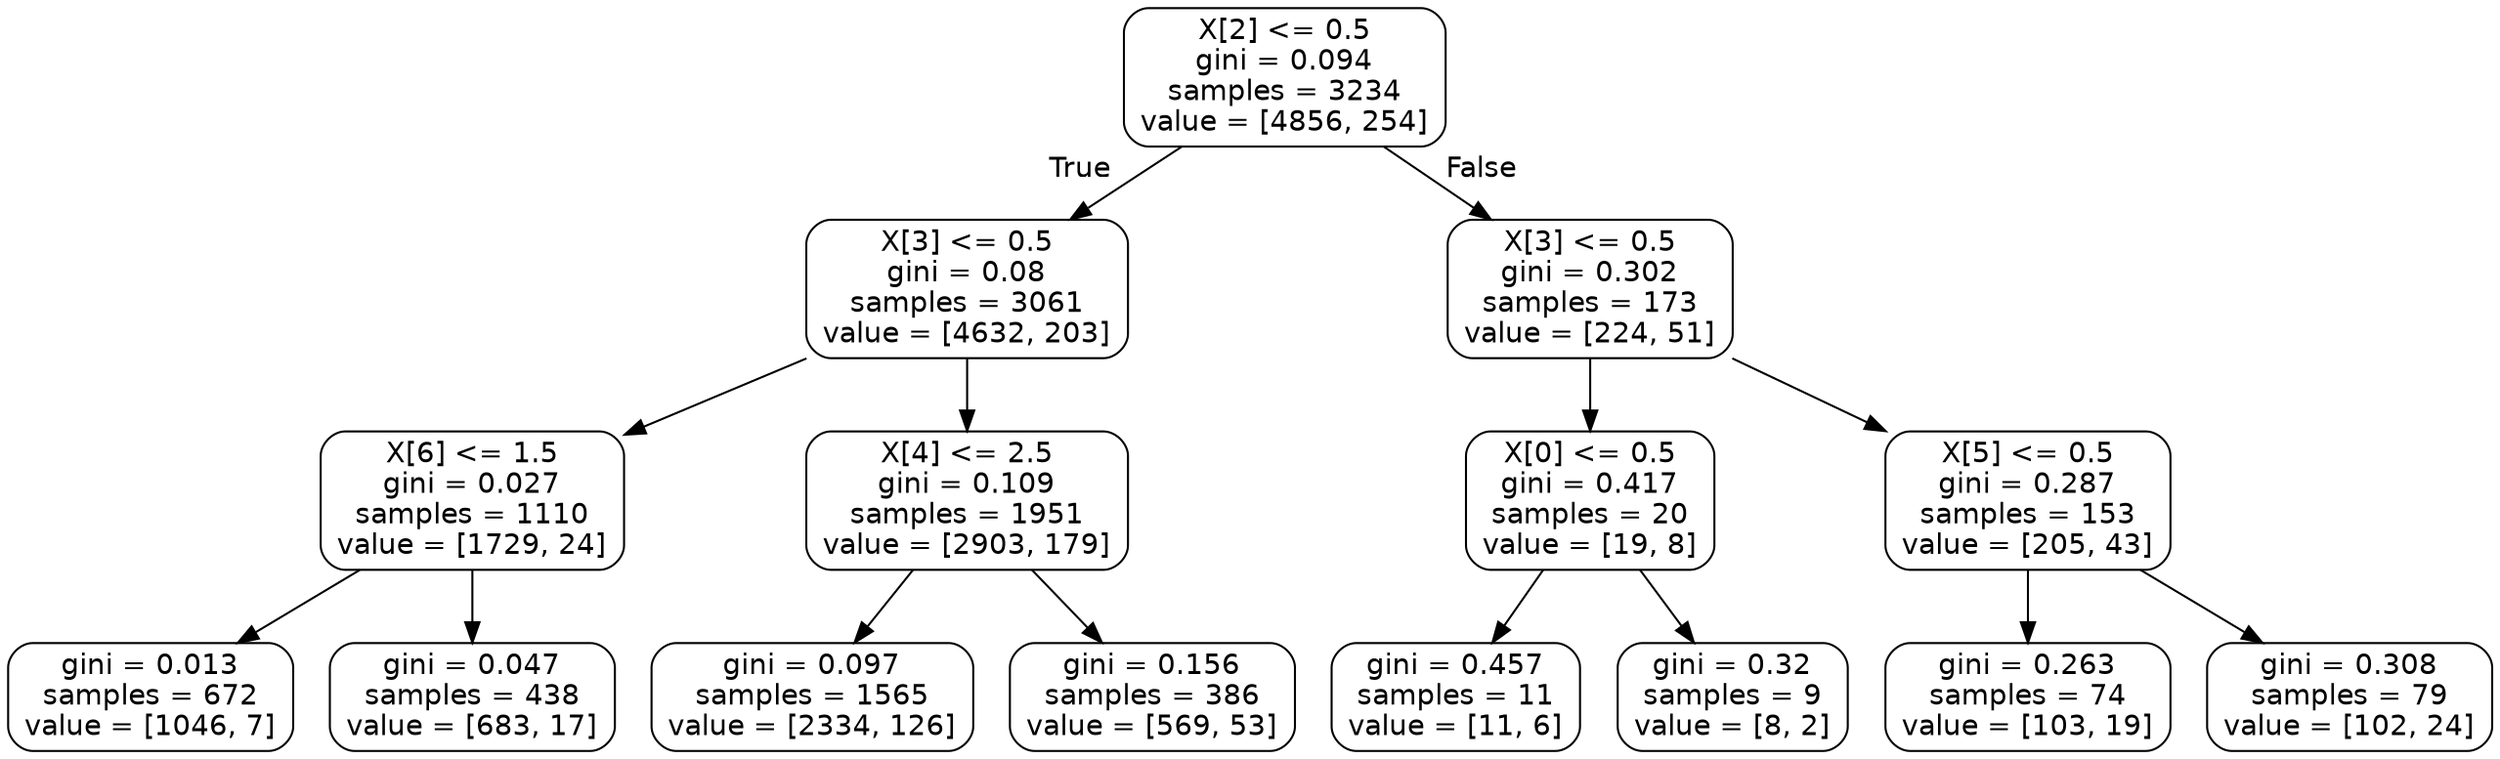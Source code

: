 digraph Tree {
node [shape=box, style="rounded", color="black", fontname="helvetica"] ;
edge [fontname="helvetica"] ;
0 [label="X[2] <= 0.5\ngini = 0.094\nsamples = 3234\nvalue = [4856, 254]"] ;
1 [label="X[3] <= 0.5\ngini = 0.08\nsamples = 3061\nvalue = [4632, 203]"] ;
0 -> 1 [labeldistance=2.5, labelangle=45, headlabel="True"] ;
2 [label="X[6] <= 1.5\ngini = 0.027\nsamples = 1110\nvalue = [1729, 24]"] ;
1 -> 2 ;
3 [label="gini = 0.013\nsamples = 672\nvalue = [1046, 7]"] ;
2 -> 3 ;
4 [label="gini = 0.047\nsamples = 438\nvalue = [683, 17]"] ;
2 -> 4 ;
5 [label="X[4] <= 2.5\ngini = 0.109\nsamples = 1951\nvalue = [2903, 179]"] ;
1 -> 5 ;
6 [label="gini = 0.097\nsamples = 1565\nvalue = [2334, 126]"] ;
5 -> 6 ;
7 [label="gini = 0.156\nsamples = 386\nvalue = [569, 53]"] ;
5 -> 7 ;
8 [label="X[3] <= 0.5\ngini = 0.302\nsamples = 173\nvalue = [224, 51]"] ;
0 -> 8 [labeldistance=2.5, labelangle=-45, headlabel="False"] ;
9 [label="X[0] <= 0.5\ngini = 0.417\nsamples = 20\nvalue = [19, 8]"] ;
8 -> 9 ;
10 [label="gini = 0.457\nsamples = 11\nvalue = [11, 6]"] ;
9 -> 10 ;
11 [label="gini = 0.32\nsamples = 9\nvalue = [8, 2]"] ;
9 -> 11 ;
12 [label="X[5] <= 0.5\ngini = 0.287\nsamples = 153\nvalue = [205, 43]"] ;
8 -> 12 ;
13 [label="gini = 0.263\nsamples = 74\nvalue = [103, 19]"] ;
12 -> 13 ;
14 [label="gini = 0.308\nsamples = 79\nvalue = [102, 24]"] ;
12 -> 14 ;
}